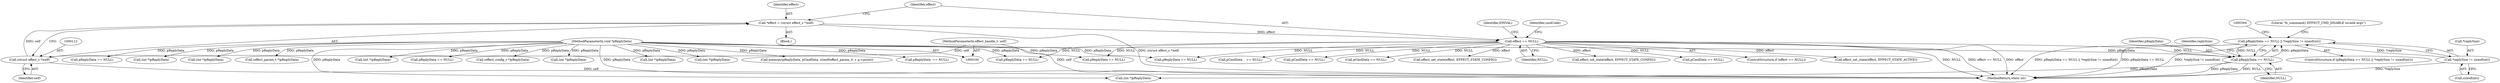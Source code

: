 digraph "0_Android_073a80800f341325932c66818ce4302b312909a4_0@API" {
"1000376" [label="(Call,pReplyData == NULL || *replySize != sizeof(int))"];
"1000377" [label="(Call,pReplyData == NULL)"];
"1000106" [label="(MethodParameterIn,void *pReplyData)"];
"1000115" [label="(Call,effect == NULL)"];
"1000109" [label="(Call,*effect = (struct effect_s *)self)"];
"1000111" [label="(Call,(struct effect_s *)self)"];
"1000101" [label="(MethodParameterIn,effect_handle_t  self)"];
"1000380" [label="(Call,*replySize != sizeof(int))"];
"1000210" [label="(Call,pReplyData == NULL)"];
"1000116" [label="(Identifier,effect)"];
"1000200" [label="(Call,(int *)pReplyData)"];
"1000114" [label="(ControlStructure,if (effect == NULL))"];
"1000249" [label="(Call,pReplyData == NULL)"];
"1000379" [label="(Identifier,NULL)"];
"1000370" [label="(Call,effect_set_state(effect, EFFECT_STATE_ACTIVE))"];
"1000107" [label="(Block,)"];
"1000228" [label="(Call,(effect_config_t *)pReplyData)"];
"1000127" [label="(Call,pReplyData == NULL)"];
"1000342" [label="(Call,(int *)pReplyData)"];
"1000149" [label="(Call,pCmdData    == NULL)"];
"1000406" [label="(Call,pCmdData == NULL)"];
"1000351" [label="(Call,pReplyData == NULL)"];
"1000377" [label="(Call,pReplyData == NULL)"];
"1000474" [label="(MethodReturn,static int)"];
"1000383" [label="(Call,sizeof(int))"];
"1000378" [label="(Identifier,pReplyData)"];
"1000393" [label="(Call,(int *)pReplyData)"];
"1000110" [label="(Identifier,effect)"];
"1000296" [label="(Call,pCmdData == NULL)"];
"1000187" [label="(Call,(int *)pReplyData)"];
"1000106" [label="(MethodParameterIn,void *pReplyData)"];
"1000120" [label="(Identifier,EINVAL)"];
"1000396" [label="(Call,effect_set_state(effect, EFFECT_STATE_CONFIG))"];
"1000375" [label="(ControlStructure,if (pReplyData == NULL || *replySize != sizeof(int)))"];
"1000140" [label="(Call,(int *)pReplyData)"];
"1000271" [label="(Call,memcpy(pReplyData, pCmdData, sizeof(effect_param_t) + p->psize))"];
"1000158" [label="(Call,pReplyData  == NULL)"];
"1000376" [label="(Call,pReplyData == NULL || *replySize != sizeof(int))"];
"1000380" [label="(Call,*replySize != sizeof(int))"];
"1000101" [label="(MethodParameterIn,effect_handle_t  self)"];
"1000117" [label="(Identifier,NULL)"];
"1000203" [label="(Call,effect_set_state(effect, EFFECT_STATE_CONFIG))"];
"1000122" [label="(Identifier,cmdCode)"];
"1000307" [label="(Call,pReplyData == NULL)"];
"1000109" [label="(Call,*effect = (struct effect_s *)self)"];
"1000174" [label="(Call,(int *)pReplyData)"];
"1000367" [label="(Call,(int *)pReplyData)"];
"1000238" [label="(Call,pCmdData == NULL)"];
"1000387" [label="(Literal,\"fx_command() EFFECT_CMD_DISABLE invalid args\")"];
"1000115" [label="(Call,effect == NULL)"];
"1000111" [label="(Call,(struct effect_s *)self)"];
"1000381" [label="(Call,*replySize)"];
"1000382" [label="(Identifier,replySize)"];
"1000113" [label="(Identifier,self)"];
"1000282" [label="(Call,(effect_param_t *)pReplyData)"];
"1000376" -> "1000375"  [label="AST: "];
"1000376" -> "1000377"  [label="CFG: "];
"1000376" -> "1000380"  [label="CFG: "];
"1000377" -> "1000376"  [label="AST: "];
"1000380" -> "1000376"  [label="AST: "];
"1000387" -> "1000376"  [label="CFG: "];
"1000394" -> "1000376"  [label="CFG: "];
"1000376" -> "1000474"  [label="DDG: pReplyData == NULL || *replySize != sizeof(int)"];
"1000376" -> "1000474"  [label="DDG: pReplyData == NULL"];
"1000376" -> "1000474"  [label="DDG: *replySize != sizeof(int)"];
"1000377" -> "1000376"  [label="DDG: pReplyData"];
"1000377" -> "1000376"  [label="DDG: NULL"];
"1000380" -> "1000376"  [label="DDG: *replySize"];
"1000377" -> "1000379"  [label="CFG: "];
"1000378" -> "1000377"  [label="AST: "];
"1000379" -> "1000377"  [label="AST: "];
"1000382" -> "1000377"  [label="CFG: "];
"1000377" -> "1000474"  [label="DDG: NULL"];
"1000377" -> "1000474"  [label="DDG: pReplyData"];
"1000106" -> "1000377"  [label="DDG: pReplyData"];
"1000115" -> "1000377"  [label="DDG: NULL"];
"1000377" -> "1000393"  [label="DDG: pReplyData"];
"1000106" -> "1000100"  [label="AST: "];
"1000106" -> "1000474"  [label="DDG: pReplyData"];
"1000106" -> "1000127"  [label="DDG: pReplyData"];
"1000106" -> "1000140"  [label="DDG: pReplyData"];
"1000106" -> "1000158"  [label="DDG: pReplyData"];
"1000106" -> "1000174"  [label="DDG: pReplyData"];
"1000106" -> "1000187"  [label="DDG: pReplyData"];
"1000106" -> "1000200"  [label="DDG: pReplyData"];
"1000106" -> "1000210"  [label="DDG: pReplyData"];
"1000106" -> "1000228"  [label="DDG: pReplyData"];
"1000106" -> "1000249"  [label="DDG: pReplyData"];
"1000106" -> "1000271"  [label="DDG: pReplyData"];
"1000106" -> "1000282"  [label="DDG: pReplyData"];
"1000106" -> "1000307"  [label="DDG: pReplyData"];
"1000106" -> "1000342"  [label="DDG: pReplyData"];
"1000106" -> "1000351"  [label="DDG: pReplyData"];
"1000106" -> "1000367"  [label="DDG: pReplyData"];
"1000106" -> "1000393"  [label="DDG: pReplyData"];
"1000115" -> "1000114"  [label="AST: "];
"1000115" -> "1000117"  [label="CFG: "];
"1000116" -> "1000115"  [label="AST: "];
"1000117" -> "1000115"  [label="AST: "];
"1000120" -> "1000115"  [label="CFG: "];
"1000122" -> "1000115"  [label="CFG: "];
"1000115" -> "1000474"  [label="DDG: NULL"];
"1000115" -> "1000474"  [label="DDG: effect == NULL"];
"1000115" -> "1000474"  [label="DDG: effect"];
"1000109" -> "1000115"  [label="DDG: effect"];
"1000115" -> "1000127"  [label="DDG: NULL"];
"1000115" -> "1000149"  [label="DDG: NULL"];
"1000115" -> "1000203"  [label="DDG: effect"];
"1000115" -> "1000210"  [label="DDG: NULL"];
"1000115" -> "1000238"  [label="DDG: NULL"];
"1000115" -> "1000296"  [label="DDG: NULL"];
"1000115" -> "1000351"  [label="DDG: NULL"];
"1000115" -> "1000370"  [label="DDG: effect"];
"1000115" -> "1000396"  [label="DDG: effect"];
"1000115" -> "1000406"  [label="DDG: NULL"];
"1000109" -> "1000107"  [label="AST: "];
"1000109" -> "1000111"  [label="CFG: "];
"1000110" -> "1000109"  [label="AST: "];
"1000111" -> "1000109"  [label="AST: "];
"1000116" -> "1000109"  [label="CFG: "];
"1000109" -> "1000474"  [label="DDG: (struct effect_s *)self"];
"1000111" -> "1000109"  [label="DDG: self"];
"1000111" -> "1000113"  [label="CFG: "];
"1000112" -> "1000111"  [label="AST: "];
"1000113" -> "1000111"  [label="AST: "];
"1000111" -> "1000474"  [label="DDG: self"];
"1000101" -> "1000111"  [label="DDG: self"];
"1000101" -> "1000100"  [label="AST: "];
"1000101" -> "1000474"  [label="DDG: self"];
"1000380" -> "1000383"  [label="CFG: "];
"1000381" -> "1000380"  [label="AST: "];
"1000383" -> "1000380"  [label="AST: "];
"1000380" -> "1000474"  [label="DDG: *replySize"];
}
